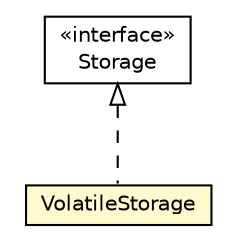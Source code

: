 #!/usr/local/bin/dot
#
# Class diagram 
# Generated by UMLGraph version R5_6-24-gf6e263 (http://www.umlgraph.org/)
#

digraph G {
	edge [fontname="Helvetica",fontsize=10,labelfontname="Helvetica",labelfontsize=10];
	node [fontname="Helvetica",fontsize=10,shape=plaintext];
	nodesep=0.25;
	ranksep=0.5;
	// io.reinert.requestor.VolatileStorage
	c37840 [label=<<table title="io.reinert.requestor.VolatileStorage" border="0" cellborder="1" cellspacing="0" cellpadding="2" port="p" bgcolor="lemonChiffon" href="./VolatileStorage.html">
		<tr><td><table border="0" cellspacing="0" cellpadding="1">
<tr><td align="center" balign="center"> VolatileStorage </td></tr>
		</table></td></tr>
		</table>>, URL="./VolatileStorage.html", fontname="Helvetica", fontcolor="black", fontsize=10.0];
	// io.reinert.requestor.Storage
	c37843 [label=<<table title="io.reinert.requestor.Storage" border="0" cellborder="1" cellspacing="0" cellpadding="2" port="p" href="./Storage.html">
		<tr><td><table border="0" cellspacing="0" cellpadding="1">
<tr><td align="center" balign="center"> &#171;interface&#187; </td></tr>
<tr><td align="center" balign="center"> Storage </td></tr>
		</table></td></tr>
		</table>>, URL="./Storage.html", fontname="Helvetica", fontcolor="black", fontsize=10.0];
	//io.reinert.requestor.VolatileStorage implements io.reinert.requestor.Storage
	c37843:p -> c37840:p [dir=back,arrowtail=empty,style=dashed];
}

